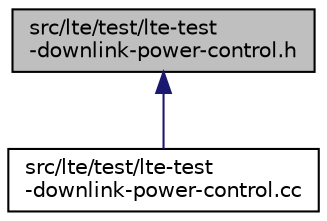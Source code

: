 digraph "src/lte/test/lte-test-downlink-power-control.h"
{
 // LATEX_PDF_SIZE
  edge [fontname="Helvetica",fontsize="10",labelfontname="Helvetica",labelfontsize="10"];
  node [fontname="Helvetica",fontsize="10",shape=record];
  Node1 [label="src/lte/test/lte-test\l-downlink-power-control.h",height=0.2,width=0.4,color="black", fillcolor="grey75", style="filled", fontcolor="black",tooltip=" "];
  Node1 -> Node2 [dir="back",color="midnightblue",fontsize="10",style="solid",fontname="Helvetica"];
  Node2 [label="src/lte/test/lte-test\l-downlink-power-control.cc",height=0.2,width=0.4,color="black", fillcolor="white", style="filled",URL="$lte-test-downlink-power-control_8cc.html",tooltip=" "];
}
